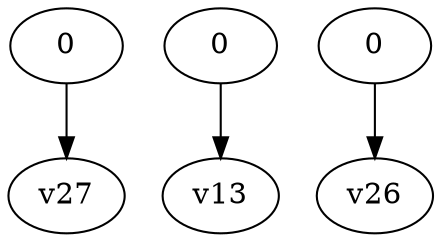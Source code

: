 digraph G { 
v17 [label="0"]; 
v42 [label="0"]; 
v53 [label="0"]; 
v17 -> v27;
v42 -> v13;
v53 -> v26;
}